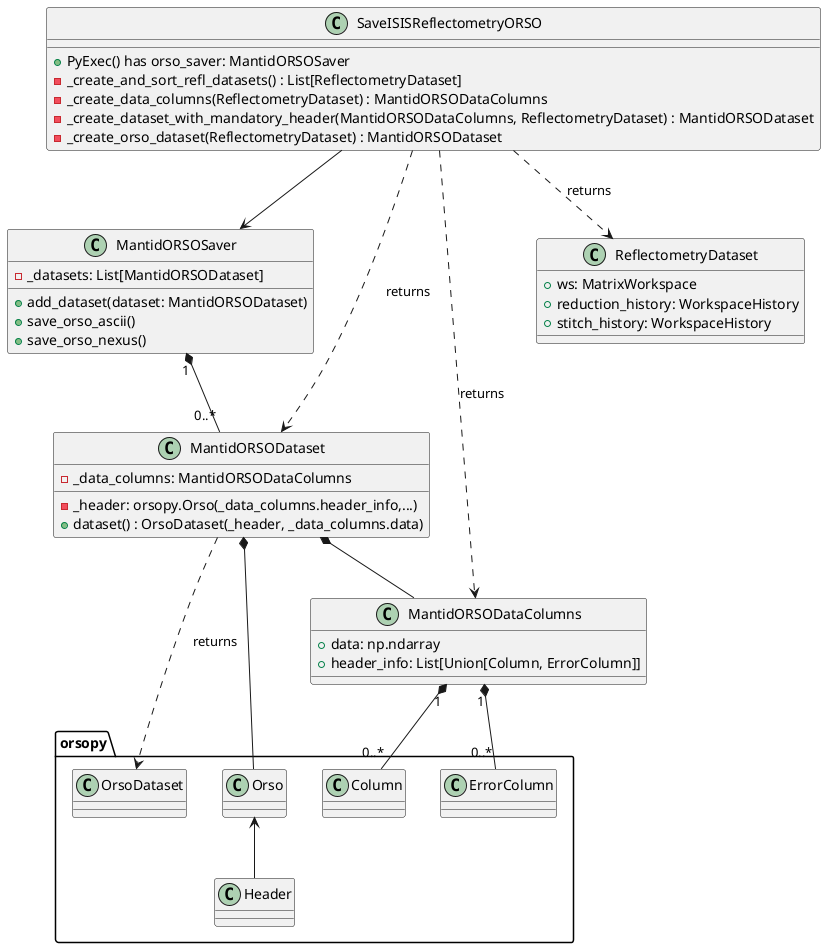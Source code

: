 @startuml

class orsopy.Column {}

class orsopy.ErrorColumn {}

class orsopy.OrsoDataset{}

class orsopy.Orso{}

class orsopy.Header{}

class MantidORSOSaver {
    - _datasets: List[MantidORSODataset]
    + add_dataset(dataset: MantidORSODataset)
    + save_orso_ascii()
    + save_orso_nexus()
}

class MantidORSODataset {
    - _data_columns: MantidORSODataColumns
    - _header: orsopy.Orso(_data_columns.header_info,...)
    + dataset() : OrsoDataset(_header, _data_columns.data)
}

class MantidORSODataColumns {
    + data: np.ndarray
    + header_info: List[Union[Column, ErrorColumn]]
}

class SaveISISReflectometryORSO {
    + PyExec() has orso_saver: MantidORSOSaver
    - _create_and_sort_refl_datasets() : List[ReflectometryDataset]
    - _create_data_columns(ReflectometryDataset) : MantidORSODataColumns
    - _create_dataset_with_mandatory_header(MantidORSODataColumns, ReflectometryDataset) : MantidORSODataset
    - _create_orso_dataset(ReflectometryDataset) : MantidORSODataset

}

class ReflectometryDataset {
    + ws: MatrixWorkspace
    + reduction_history: WorkspaceHistory
    + stitch_history: WorkspaceHistory
}

orsopy.Orso <-- orsopy.Header

MantidORSOSaver "1" *-- "0..*" MantidORSODataset
MantidORSODataset *-- MantidORSODataColumns
MantidORSODataset *-- orsopy.Orso
MantidORSODataset ..> orsopy.OrsoDataset : returns

MantidORSODataColumns "1" *-- "0..*" orsopy.Column
MantidORSODataColumns "1" *-- "0..*" orsopy.ErrorColumn

SaveISISReflectometryORSO --> MantidORSOSaver
SaveISISReflectometryORSO ..> ReflectometryDataset : returns
SaveISISReflectometryORSO ..> MantidORSODataset : returns
SaveISISReflectometryORSO ..> MantidORSODataColumns : returns

@enduml
